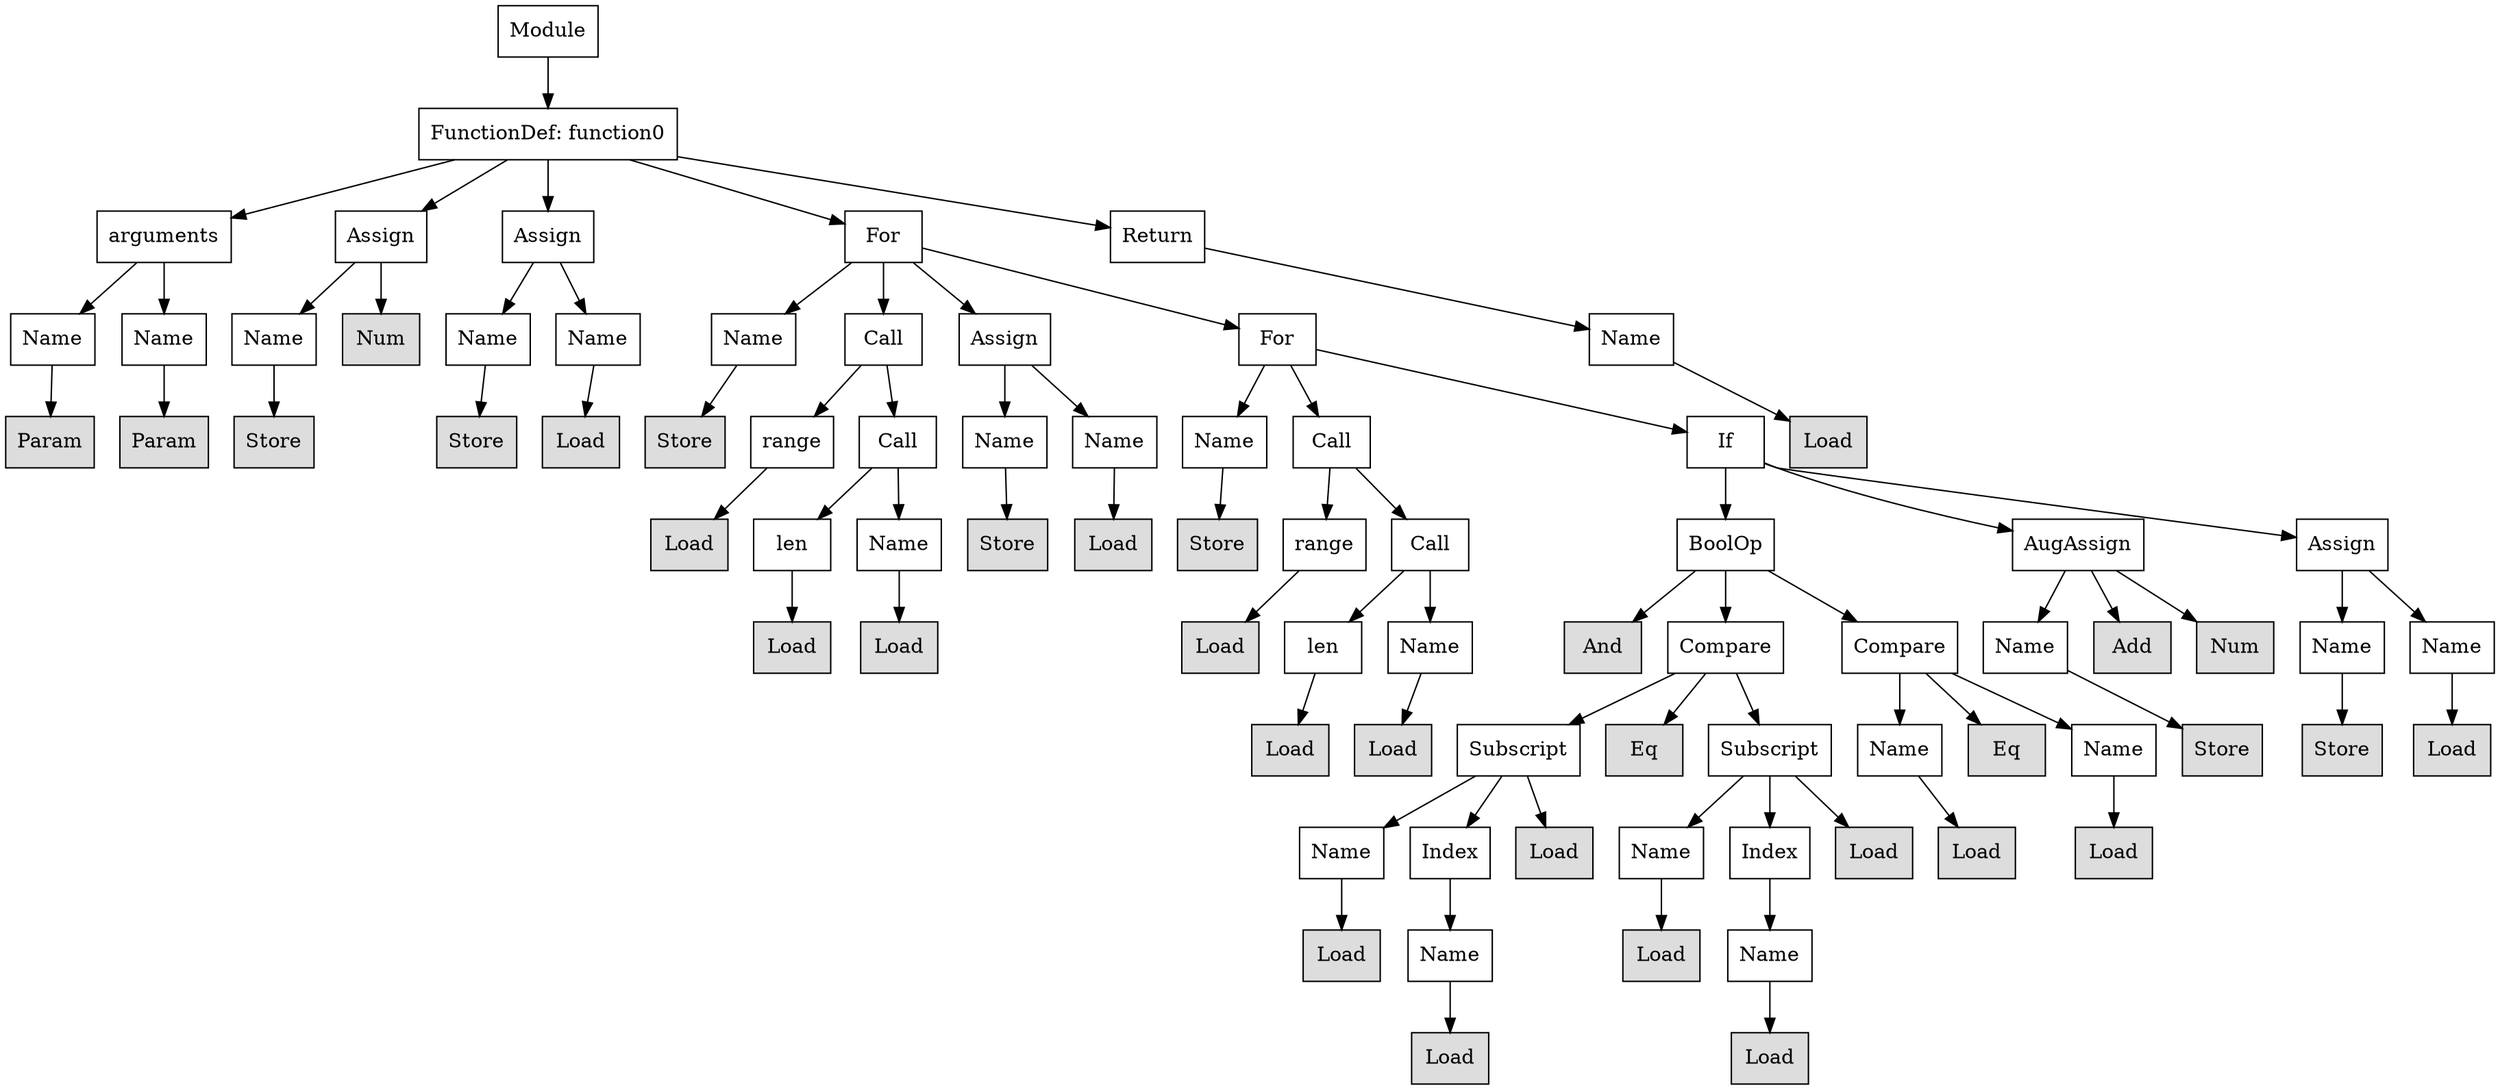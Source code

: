 digraph G {
n0 [shape=rect, label="Module"];
n1 [shape=rect, label="FunctionDef: function0"];
n2 [shape=rect, label="arguments"];
n3 [shape=rect, label="Assign"];
n4 [shape=rect, label="Assign"];
n5 [shape=rect, label="For"];
n6 [shape=rect, label="Return"];
n7 [shape=rect, label="Name"];
n8 [shape=rect, label="Name"];
n9 [shape=rect, label="Name"];
n10 [shape=rect, label="Num" style="filled" fillcolor="#dddddd"];
n11 [shape=rect, label="Name"];
n12 [shape=rect, label="Name"];
n13 [shape=rect, label="Name"];
n14 [shape=rect, label="Call"];
n15 [shape=rect, label="Assign"];
n16 [shape=rect, label="For"];
n17 [shape=rect, label="Name"];
n18 [shape=rect, label="Param" style="filled" fillcolor="#dddddd"];
n19 [shape=rect, label="Param" style="filled" fillcolor="#dddddd"];
n20 [shape=rect, label="Store" style="filled" fillcolor="#dddddd"];
n21 [shape=rect, label="Store" style="filled" fillcolor="#dddddd"];
n22 [shape=rect, label="Load" style="filled" fillcolor="#dddddd"];
n23 [shape=rect, label="Store" style="filled" fillcolor="#dddddd"];
n24 [shape=rect, label="range"];
n25 [shape=rect, label="Call"];
n26 [shape=rect, label="Name"];
n27 [shape=rect, label="Name"];
n28 [shape=rect, label="Name"];
n29 [shape=rect, label="Call"];
n30 [shape=rect, label="If"];
n31 [shape=rect, label="Load" style="filled" fillcolor="#dddddd"];
n32 [shape=rect, label="Load" style="filled" fillcolor="#dddddd"];
n33 [shape=rect, label="len"];
n34 [shape=rect, label="Name"];
n35 [shape=rect, label="Store" style="filled" fillcolor="#dddddd"];
n36 [shape=rect, label="Load" style="filled" fillcolor="#dddddd"];
n37 [shape=rect, label="Store" style="filled" fillcolor="#dddddd"];
n38 [shape=rect, label="range"];
n39 [shape=rect, label="Call"];
n40 [shape=rect, label="BoolOp"];
n41 [shape=rect, label="AugAssign"];
n42 [shape=rect, label="Assign"];
n43 [shape=rect, label="Load" style="filled" fillcolor="#dddddd"];
n44 [shape=rect, label="Load" style="filled" fillcolor="#dddddd"];
n45 [shape=rect, label="Load" style="filled" fillcolor="#dddddd"];
n46 [shape=rect, label="len"];
n47 [shape=rect, label="Name"];
n48 [shape=rect, label="And" style="filled" fillcolor="#dddddd"];
n49 [shape=rect, label="Compare"];
n50 [shape=rect, label="Compare"];
n51 [shape=rect, label="Name"];
n52 [shape=rect, label="Add" style="filled" fillcolor="#dddddd"];
n53 [shape=rect, label="Num" style="filled" fillcolor="#dddddd"];
n54 [shape=rect, label="Name"];
n55 [shape=rect, label="Name"];
n56 [shape=rect, label="Load" style="filled" fillcolor="#dddddd"];
n57 [shape=rect, label="Load" style="filled" fillcolor="#dddddd"];
n58 [shape=rect, label="Subscript"];
n59 [shape=rect, label="Eq" style="filled" fillcolor="#dddddd"];
n60 [shape=rect, label="Subscript"];
n61 [shape=rect, label="Name"];
n62 [shape=rect, label="Eq" style="filled" fillcolor="#dddddd"];
n63 [shape=rect, label="Name"];
n64 [shape=rect, label="Store" style="filled" fillcolor="#dddddd"];
n65 [shape=rect, label="Store" style="filled" fillcolor="#dddddd"];
n66 [shape=rect, label="Load" style="filled" fillcolor="#dddddd"];
n67 [shape=rect, label="Name"];
n68 [shape=rect, label="Index"];
n69 [shape=rect, label="Load" style="filled" fillcolor="#dddddd"];
n70 [shape=rect, label="Name"];
n71 [shape=rect, label="Index"];
n72 [shape=rect, label="Load" style="filled" fillcolor="#dddddd"];
n73 [shape=rect, label="Load" style="filled" fillcolor="#dddddd"];
n74 [shape=rect, label="Load" style="filled" fillcolor="#dddddd"];
n75 [shape=rect, label="Load" style="filled" fillcolor="#dddddd"];
n76 [shape=rect, label="Name"];
n77 [shape=rect, label="Load" style="filled" fillcolor="#dddddd"];
n78 [shape=rect, label="Name"];
n79 [shape=rect, label="Load" style="filled" fillcolor="#dddddd"];
n80 [shape=rect, label="Load" style="filled" fillcolor="#dddddd"];
n0 -> n1;
n1 -> n2;
n1 -> n3;
n1 -> n4;
n1 -> n5;
n1 -> n6;
n2 -> n7;
n2 -> n8;
n3 -> n9;
n3 -> n10;
n4 -> n11;
n4 -> n12;
n5 -> n13;
n5 -> n14;
n5 -> n15;
n5 -> n16;
n6 -> n17;
n7 -> n18;
n8 -> n19;
n9 -> n20;
n11 -> n21;
n12 -> n22;
n13 -> n23;
n14 -> n24;
n14 -> n25;
n15 -> n26;
n15 -> n27;
n16 -> n28;
n16 -> n29;
n16 -> n30;
n17 -> n31;
n24 -> n32;
n25 -> n33;
n25 -> n34;
n26 -> n35;
n27 -> n36;
n28 -> n37;
n29 -> n38;
n29 -> n39;
n30 -> n40;
n30 -> n41;
n30 -> n42;
n33 -> n43;
n34 -> n44;
n38 -> n45;
n39 -> n46;
n39 -> n47;
n40 -> n48;
n40 -> n49;
n40 -> n50;
n41 -> n51;
n41 -> n52;
n41 -> n53;
n42 -> n54;
n42 -> n55;
n46 -> n56;
n47 -> n57;
n49 -> n58;
n49 -> n59;
n49 -> n60;
n50 -> n61;
n50 -> n62;
n50 -> n63;
n51 -> n64;
n54 -> n65;
n55 -> n66;
n58 -> n67;
n58 -> n68;
n58 -> n69;
n60 -> n70;
n60 -> n71;
n60 -> n72;
n61 -> n73;
n63 -> n74;
n67 -> n75;
n68 -> n76;
n70 -> n77;
n71 -> n78;
n76 -> n79;
n78 -> n80;
}

